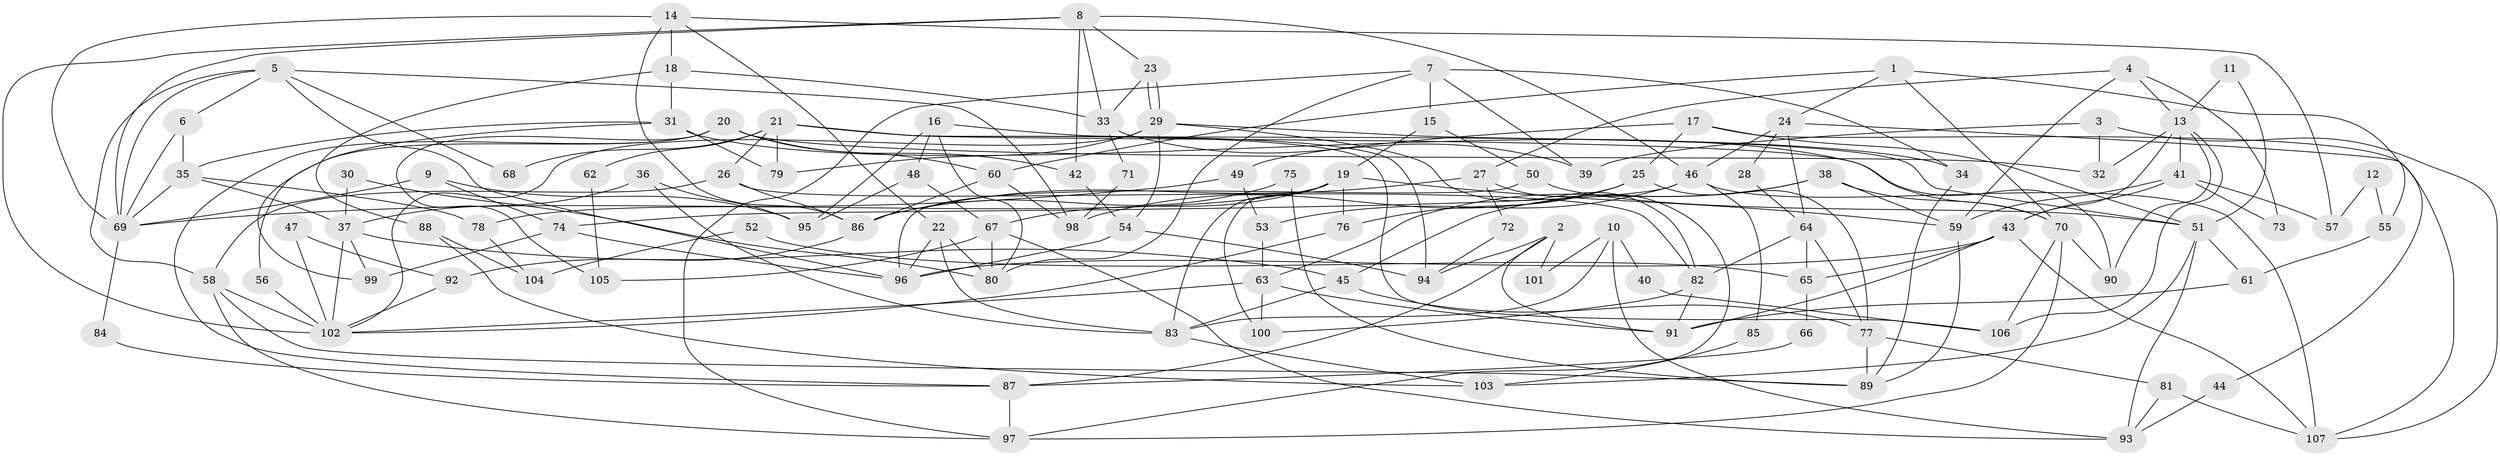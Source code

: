 // Generated by graph-tools (version 1.1) at 2025/36/03/09/25 02:36:10]
// undirected, 107 vertices, 214 edges
graph export_dot {
graph [start="1"]
  node [color=gray90,style=filled];
  1;
  2;
  3;
  4;
  5;
  6;
  7;
  8;
  9;
  10;
  11;
  12;
  13;
  14;
  15;
  16;
  17;
  18;
  19;
  20;
  21;
  22;
  23;
  24;
  25;
  26;
  27;
  28;
  29;
  30;
  31;
  32;
  33;
  34;
  35;
  36;
  37;
  38;
  39;
  40;
  41;
  42;
  43;
  44;
  45;
  46;
  47;
  48;
  49;
  50;
  51;
  52;
  53;
  54;
  55;
  56;
  57;
  58;
  59;
  60;
  61;
  62;
  63;
  64;
  65;
  66;
  67;
  68;
  69;
  70;
  71;
  72;
  73;
  74;
  75;
  76;
  77;
  78;
  79;
  80;
  81;
  82;
  83;
  84;
  85;
  86;
  87;
  88;
  89;
  90;
  91;
  92;
  93;
  94;
  95;
  96;
  97;
  98;
  99;
  100;
  101;
  102;
  103;
  104;
  105;
  106;
  107;
  1 -- 70;
  1 -- 60;
  1 -- 24;
  1 -- 55;
  2 -- 87;
  2 -- 91;
  2 -- 94;
  2 -- 101;
  3 -- 39;
  3 -- 107;
  3 -- 32;
  4 -- 59;
  4 -- 13;
  4 -- 27;
  4 -- 73;
  5 -- 58;
  5 -- 96;
  5 -- 6;
  5 -- 68;
  5 -- 69;
  5 -- 98;
  6 -- 69;
  6 -- 35;
  7 -- 97;
  7 -- 34;
  7 -- 15;
  7 -- 39;
  7 -- 80;
  8 -- 69;
  8 -- 102;
  8 -- 23;
  8 -- 33;
  8 -- 42;
  8 -- 46;
  9 -- 74;
  9 -- 69;
  9 -- 95;
  10 -- 93;
  10 -- 83;
  10 -- 40;
  10 -- 101;
  11 -- 13;
  11 -- 51;
  12 -- 57;
  12 -- 55;
  13 -- 90;
  13 -- 106;
  13 -- 32;
  13 -- 41;
  13 -- 43;
  14 -- 18;
  14 -- 69;
  14 -- 22;
  14 -- 57;
  14 -- 86;
  15 -- 19;
  15 -- 50;
  16 -- 48;
  16 -- 80;
  16 -- 51;
  16 -- 95;
  17 -- 107;
  17 -- 49;
  17 -- 25;
  17 -- 51;
  18 -- 31;
  18 -- 33;
  18 -- 88;
  19 -- 76;
  19 -- 100;
  19 -- 59;
  19 -- 67;
  19 -- 78;
  19 -- 83;
  20 -- 42;
  20 -- 32;
  20 -- 56;
  20 -- 60;
  20 -- 87;
  20 -- 105;
  21 -- 94;
  21 -- 79;
  21 -- 26;
  21 -- 62;
  21 -- 68;
  21 -- 70;
  21 -- 106;
  22 -- 96;
  22 -- 80;
  22 -- 83;
  23 -- 29;
  23 -- 29;
  23 -- 33;
  24 -- 46;
  24 -- 28;
  24 -- 44;
  24 -- 64;
  25 -- 98;
  25 -- 76;
  25 -- 77;
  26 -- 82;
  26 -- 58;
  26 -- 86;
  27 -- 86;
  27 -- 72;
  27 -- 97;
  28 -- 64;
  29 -- 102;
  29 -- 34;
  29 -- 54;
  29 -- 79;
  29 -- 82;
  30 -- 80;
  30 -- 37;
  31 -- 35;
  31 -- 99;
  31 -- 79;
  31 -- 90;
  33 -- 39;
  33 -- 71;
  34 -- 89;
  35 -- 37;
  35 -- 69;
  35 -- 78;
  36 -- 95;
  36 -- 83;
  36 -- 37;
  37 -- 45;
  37 -- 99;
  37 -- 102;
  38 -- 70;
  38 -- 63;
  38 -- 45;
  38 -- 59;
  40 -- 106;
  41 -- 59;
  41 -- 43;
  41 -- 57;
  41 -- 73;
  42 -- 54;
  43 -- 65;
  43 -- 91;
  43 -- 96;
  43 -- 107;
  44 -- 93;
  45 -- 83;
  45 -- 77;
  46 -- 107;
  46 -- 53;
  46 -- 74;
  46 -- 85;
  47 -- 102;
  47 -- 92;
  48 -- 95;
  48 -- 67;
  49 -- 53;
  49 -- 69;
  50 -- 51;
  50 -- 96;
  51 -- 61;
  51 -- 93;
  51 -- 103;
  52 -- 104;
  52 -- 65;
  53 -- 63;
  54 -- 96;
  54 -- 94;
  55 -- 61;
  56 -- 102;
  58 -- 89;
  58 -- 97;
  58 -- 102;
  59 -- 89;
  60 -- 86;
  60 -- 98;
  61 -- 91;
  62 -- 105;
  63 -- 91;
  63 -- 102;
  63 -- 100;
  64 -- 77;
  64 -- 65;
  64 -- 82;
  65 -- 66;
  66 -- 87;
  67 -- 80;
  67 -- 93;
  67 -- 105;
  69 -- 84;
  70 -- 97;
  70 -- 90;
  70 -- 106;
  71 -- 98;
  72 -- 94;
  74 -- 96;
  74 -- 99;
  75 -- 89;
  75 -- 86;
  76 -- 102;
  77 -- 81;
  77 -- 89;
  78 -- 104;
  81 -- 93;
  81 -- 107;
  82 -- 91;
  82 -- 100;
  83 -- 103;
  84 -- 87;
  85 -- 103;
  86 -- 92;
  87 -- 97;
  88 -- 103;
  88 -- 104;
  92 -- 102;
}

